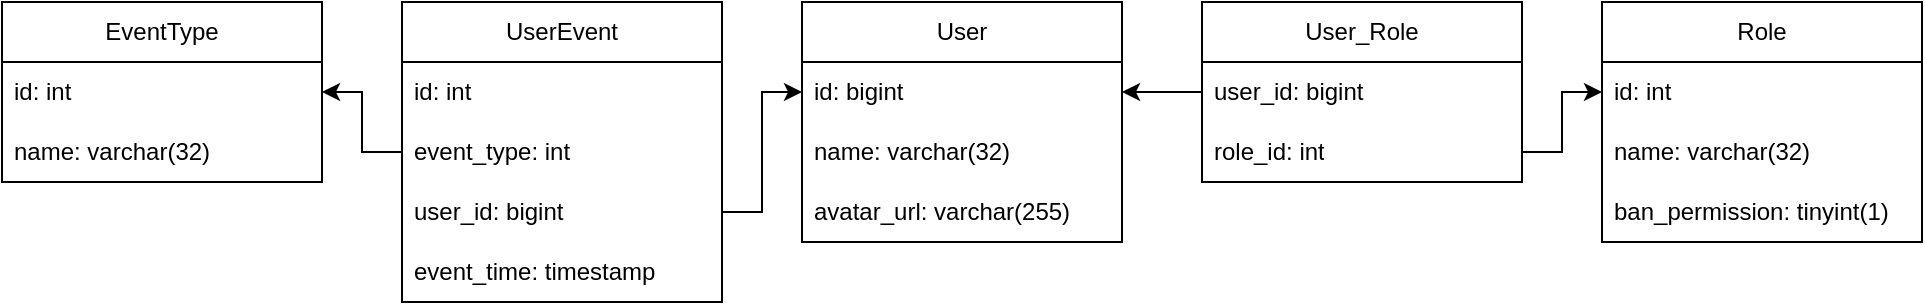 <mxfile version="26.0.15">
  <diagram name="Page-1" id="ZbOilAgWYDSw4ANyjU-5">
    <mxGraphModel dx="1498" dy="988" grid="1" gridSize="10" guides="1" tooltips="1" connect="1" arrows="1" fold="1" page="0" pageScale="1" pageWidth="850" pageHeight="1100" math="0" shadow="0">
      <root>
        <mxCell id="0" />
        <mxCell id="1" parent="0" />
        <mxCell id="xp6zpfl6Y5nyCHc2PKtf-1" value="User" style="swimlane;fontStyle=0;childLayout=stackLayout;horizontal=1;startSize=30;horizontalStack=0;resizeParent=1;resizeParentMax=0;resizeLast=0;collapsible=1;marginBottom=0;whiteSpace=wrap;html=1;" vertex="1" parent="1">
          <mxGeometry x="320" y="200" width="160" height="120" as="geometry" />
        </mxCell>
        <mxCell id="xp6zpfl6Y5nyCHc2PKtf-2" value="id: bigint" style="text;strokeColor=none;fillColor=none;align=left;verticalAlign=middle;spacingLeft=4;spacingRight=4;overflow=hidden;points=[[0,0.5],[1,0.5]];portConstraint=eastwest;rotatable=0;whiteSpace=wrap;html=1;" vertex="1" parent="xp6zpfl6Y5nyCHc2PKtf-1">
          <mxGeometry y="30" width="160" height="30" as="geometry" />
        </mxCell>
        <mxCell id="xp6zpfl6Y5nyCHc2PKtf-3" value="name: varchar(32)" style="text;strokeColor=none;fillColor=none;align=left;verticalAlign=middle;spacingLeft=4;spacingRight=4;overflow=hidden;points=[[0,0.5],[1,0.5]];portConstraint=eastwest;rotatable=0;whiteSpace=wrap;html=1;" vertex="1" parent="xp6zpfl6Y5nyCHc2PKtf-1">
          <mxGeometry y="60" width="160" height="30" as="geometry" />
        </mxCell>
        <mxCell id="xp6zpfl6Y5nyCHc2PKtf-4" value="avatar_url: varchar(255)" style="text;strokeColor=none;fillColor=none;align=left;verticalAlign=middle;spacingLeft=4;spacingRight=4;overflow=hidden;points=[[0,0.5],[1,0.5]];portConstraint=eastwest;rotatable=0;whiteSpace=wrap;html=1;" vertex="1" parent="xp6zpfl6Y5nyCHc2PKtf-1">
          <mxGeometry y="90" width="160" height="30" as="geometry" />
        </mxCell>
        <mxCell id="xp6zpfl6Y5nyCHc2PKtf-11" value="Role" style="swimlane;fontStyle=0;childLayout=stackLayout;horizontal=1;startSize=30;horizontalStack=0;resizeParent=1;resizeParentMax=0;resizeLast=0;collapsible=1;marginBottom=0;whiteSpace=wrap;html=1;" vertex="1" parent="1">
          <mxGeometry x="720" y="200" width="160" height="120" as="geometry" />
        </mxCell>
        <mxCell id="xp6zpfl6Y5nyCHc2PKtf-12" value="id: int" style="text;strokeColor=none;fillColor=none;align=left;verticalAlign=middle;spacingLeft=4;spacingRight=4;overflow=hidden;points=[[0,0.5],[1,0.5]];portConstraint=eastwest;rotatable=0;whiteSpace=wrap;html=1;" vertex="1" parent="xp6zpfl6Y5nyCHc2PKtf-11">
          <mxGeometry y="30" width="160" height="30" as="geometry" />
        </mxCell>
        <mxCell id="xp6zpfl6Y5nyCHc2PKtf-13" value="name: varchar(32)" style="text;strokeColor=none;fillColor=none;align=left;verticalAlign=middle;spacingLeft=4;spacingRight=4;overflow=hidden;points=[[0,0.5],[1,0.5]];portConstraint=eastwest;rotatable=0;whiteSpace=wrap;html=1;" vertex="1" parent="xp6zpfl6Y5nyCHc2PKtf-11">
          <mxGeometry y="60" width="160" height="30" as="geometry" />
        </mxCell>
        <mxCell id="xp6zpfl6Y5nyCHc2PKtf-25" value="ban_permission: tinyint(1)" style="text;strokeColor=none;fillColor=none;align=left;verticalAlign=middle;spacingLeft=4;spacingRight=4;overflow=hidden;points=[[0,0.5],[1,0.5]];portConstraint=eastwest;rotatable=0;whiteSpace=wrap;html=1;" vertex="1" parent="xp6zpfl6Y5nyCHc2PKtf-11">
          <mxGeometry y="90" width="160" height="30" as="geometry" />
        </mxCell>
        <mxCell id="xp6zpfl6Y5nyCHc2PKtf-17" value="User_Role" style="swimlane;fontStyle=0;childLayout=stackLayout;horizontal=1;startSize=30;horizontalStack=0;resizeParent=1;resizeParentMax=0;resizeLast=0;collapsible=1;marginBottom=0;whiteSpace=wrap;html=1;" vertex="1" parent="1">
          <mxGeometry x="520" y="200" width="160" height="90" as="geometry" />
        </mxCell>
        <mxCell id="xp6zpfl6Y5nyCHc2PKtf-20" value="user_id: bigint" style="text;strokeColor=none;fillColor=none;align=left;verticalAlign=middle;spacingLeft=4;spacingRight=4;overflow=hidden;points=[[0,0.5],[1,0.5]];portConstraint=eastwest;rotatable=0;whiteSpace=wrap;html=1;" vertex="1" parent="xp6zpfl6Y5nyCHc2PKtf-17">
          <mxGeometry y="30" width="160" height="30" as="geometry" />
        </mxCell>
        <mxCell id="xp6zpfl6Y5nyCHc2PKtf-21" value="role_id: int" style="text;strokeColor=none;fillColor=none;align=left;verticalAlign=middle;spacingLeft=4;spacingRight=4;overflow=hidden;points=[[0,0.5],[1,0.5]];portConstraint=eastwest;rotatable=0;whiteSpace=wrap;html=1;" vertex="1" parent="xp6zpfl6Y5nyCHc2PKtf-17">
          <mxGeometry y="60" width="160" height="30" as="geometry" />
        </mxCell>
        <mxCell id="xp6zpfl6Y5nyCHc2PKtf-23" style="edgeStyle=orthogonalEdgeStyle;rounded=0;orthogonalLoop=1;jettySize=auto;html=1;entryX=1;entryY=0.5;entryDx=0;entryDy=0;" edge="1" parent="1" source="xp6zpfl6Y5nyCHc2PKtf-20" target="xp6zpfl6Y5nyCHc2PKtf-2">
          <mxGeometry relative="1" as="geometry" />
        </mxCell>
        <mxCell id="xp6zpfl6Y5nyCHc2PKtf-24" style="edgeStyle=orthogonalEdgeStyle;rounded=0;orthogonalLoop=1;jettySize=auto;html=1;entryX=0;entryY=0.5;entryDx=0;entryDy=0;" edge="1" parent="1" source="xp6zpfl6Y5nyCHc2PKtf-21" target="xp6zpfl6Y5nyCHc2PKtf-12">
          <mxGeometry relative="1" as="geometry" />
        </mxCell>
        <mxCell id="xp6zpfl6Y5nyCHc2PKtf-30" value="EventType" style="swimlane;fontStyle=0;childLayout=stackLayout;horizontal=1;startSize=30;horizontalStack=0;resizeParent=1;resizeParentMax=0;resizeLast=0;collapsible=1;marginBottom=0;whiteSpace=wrap;html=1;" vertex="1" parent="1">
          <mxGeometry x="-80" y="200" width="160" height="90" as="geometry" />
        </mxCell>
        <mxCell id="xp6zpfl6Y5nyCHc2PKtf-31" value="id: int" style="text;strokeColor=none;fillColor=none;align=left;verticalAlign=middle;spacingLeft=4;spacingRight=4;overflow=hidden;points=[[0,0.5],[1,0.5]];portConstraint=eastwest;rotatable=0;whiteSpace=wrap;html=1;" vertex="1" parent="xp6zpfl6Y5nyCHc2PKtf-30">
          <mxGeometry y="30" width="160" height="30" as="geometry" />
        </mxCell>
        <mxCell id="xp6zpfl6Y5nyCHc2PKtf-32" value="name: varchar(32)" style="text;strokeColor=none;fillColor=none;align=left;verticalAlign=middle;spacingLeft=4;spacingRight=4;overflow=hidden;points=[[0,0.5],[1,0.5]];portConstraint=eastwest;rotatable=0;whiteSpace=wrap;html=1;" vertex="1" parent="xp6zpfl6Y5nyCHc2PKtf-30">
          <mxGeometry y="60" width="160" height="30" as="geometry" />
        </mxCell>
        <mxCell id="xp6zpfl6Y5nyCHc2PKtf-34" value="UserEvent" style="swimlane;fontStyle=0;childLayout=stackLayout;horizontal=1;startSize=30;horizontalStack=0;resizeParent=1;resizeParentMax=0;resizeLast=0;collapsible=1;marginBottom=0;whiteSpace=wrap;html=1;" vertex="1" parent="1">
          <mxGeometry x="120" y="200" width="160" height="150" as="geometry" />
        </mxCell>
        <mxCell id="xp6zpfl6Y5nyCHc2PKtf-35" value="id: int" style="text;strokeColor=none;fillColor=none;align=left;verticalAlign=middle;spacingLeft=4;spacingRight=4;overflow=hidden;points=[[0,0.5],[1,0.5]];portConstraint=eastwest;rotatable=0;whiteSpace=wrap;html=1;" vertex="1" parent="xp6zpfl6Y5nyCHc2PKtf-34">
          <mxGeometry y="30" width="160" height="30" as="geometry" />
        </mxCell>
        <mxCell id="xp6zpfl6Y5nyCHc2PKtf-36" value="event_type: int" style="text;strokeColor=none;fillColor=none;align=left;verticalAlign=middle;spacingLeft=4;spacingRight=4;overflow=hidden;points=[[0,0.5],[1,0.5]];portConstraint=eastwest;rotatable=0;whiteSpace=wrap;html=1;" vertex="1" parent="xp6zpfl6Y5nyCHc2PKtf-34">
          <mxGeometry y="60" width="160" height="30" as="geometry" />
        </mxCell>
        <mxCell id="xp6zpfl6Y5nyCHc2PKtf-38" value="user_id: bigint" style="text;strokeColor=none;fillColor=none;align=left;verticalAlign=middle;spacingLeft=4;spacingRight=4;overflow=hidden;points=[[0,0.5],[1,0.5]];portConstraint=eastwest;rotatable=0;whiteSpace=wrap;html=1;" vertex="1" parent="xp6zpfl6Y5nyCHc2PKtf-34">
          <mxGeometry y="90" width="160" height="30" as="geometry" />
        </mxCell>
        <mxCell id="xp6zpfl6Y5nyCHc2PKtf-40" value="event_time: timestamp" style="text;strokeColor=none;fillColor=none;align=left;verticalAlign=middle;spacingLeft=4;spacingRight=4;overflow=hidden;points=[[0,0.5],[1,0.5]];portConstraint=eastwest;rotatable=0;whiteSpace=wrap;html=1;" vertex="1" parent="xp6zpfl6Y5nyCHc2PKtf-34">
          <mxGeometry y="120" width="160" height="30" as="geometry" />
        </mxCell>
        <mxCell id="xp6zpfl6Y5nyCHc2PKtf-37" style="edgeStyle=orthogonalEdgeStyle;rounded=0;orthogonalLoop=1;jettySize=auto;html=1;entryX=1;entryY=0.5;entryDx=0;entryDy=0;" edge="1" parent="1" source="xp6zpfl6Y5nyCHc2PKtf-36" target="xp6zpfl6Y5nyCHc2PKtf-31">
          <mxGeometry relative="1" as="geometry" />
        </mxCell>
        <mxCell id="xp6zpfl6Y5nyCHc2PKtf-39" style="edgeStyle=orthogonalEdgeStyle;rounded=0;orthogonalLoop=1;jettySize=auto;html=1;" edge="1" parent="1" source="xp6zpfl6Y5nyCHc2PKtf-38" target="xp6zpfl6Y5nyCHc2PKtf-2">
          <mxGeometry relative="1" as="geometry" />
        </mxCell>
      </root>
    </mxGraphModel>
  </diagram>
</mxfile>
